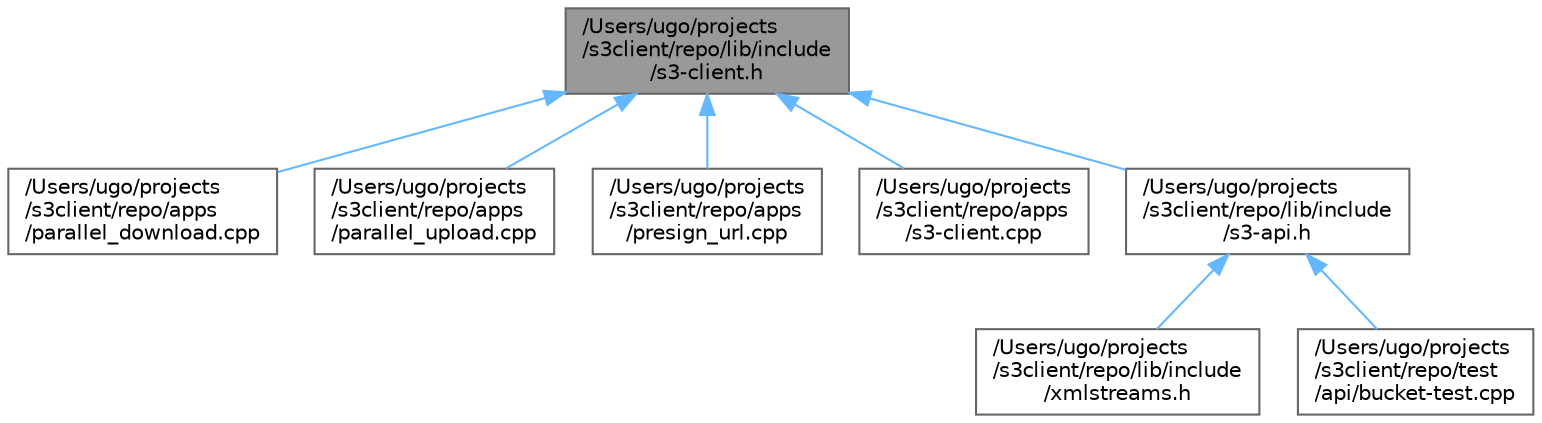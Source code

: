 digraph "/Users/ugo/projects/s3client/repo/lib/include/s3-client.h"
{
 // INTERACTIVE_SVG=YES
 // LATEX_PDF_SIZE
  bgcolor="transparent";
  edge [fontname=Helvetica,fontsize=10,labelfontname=Helvetica,labelfontsize=10];
  node [fontname=Helvetica,fontsize=10,shape=box,height=0.2,width=0.4];
  Node1 [id="Node000001",label="/Users/ugo/projects\l/s3client/repo/lib/include\l/s3-client.h",height=0.2,width=0.4,color="gray40", fillcolor="grey60", style="filled", fontcolor="black",tooltip="declaration of functions and data types for sending S3 requests, signing URLs and downloading and upl..."];
  Node1 -> Node2 [id="edge1_Node000001_Node000002",dir="back",color="steelblue1",style="solid",tooltip=" "];
  Node2 [id="Node000002",label="/Users/ugo/projects\l/s3client/repo/apps\l/parallel_download.cpp",height=0.2,width=0.4,color="grey40", fillcolor="white", style="filled",URL="$parallel__download_8cpp.html",tooltip="Parallel object download download from S3 service."];
  Node1 -> Node3 [id="edge2_Node000001_Node000003",dir="back",color="steelblue1",style="solid",tooltip=" "];
  Node3 [id="Node000003",label="/Users/ugo/projects\l/s3client/repo/apps\l/parallel_upload.cpp",height=0.2,width=0.4,color="grey40", fillcolor="white", style="filled",URL="$parallel__upload_8cpp.html",tooltip="Parallel upload to S3 service."];
  Node1 -> Node4 [id="edge3_Node000001_Node000004",dir="back",color="steelblue1",style="solid",tooltip=" "];
  Node4 [id="Node000004",label="/Users/ugo/projects\l/s3client/repo/apps\l/presign_url.cpp",height=0.2,width=0.4,color="grey40", fillcolor="white", style="filled",URL="$presign__url_8cpp.html",tooltip="Presign URL."];
  Node1 -> Node5 [id="edge4_Node000001_Node000005",dir="back",color="steelblue1",style="solid",tooltip=" "];
  Node5 [id="Node000005",label="/Users/ugo/projects\l/s3client/repo/apps\l/s3-client.cpp",height=0.2,width=0.4,color="grey40", fillcolor="white", style="filled",URL="$apps_2s3-client_8cpp.html",tooltip="Send S3v4-signed requests to S3 andpoint and print raw responses."];
  Node1 -> Node6 [id="edge5_Node000001_Node000006",dir="back",color="steelblue1",style="solid",tooltip=" "];
  Node6 [id="Node000006",label="/Users/ugo/projects\l/s3client/repo/lib/include\l/s3-api.h",height=0.2,width=0.4,color="grey40", fillcolor="white", style="filled",URL="$s3-api_8h.html",tooltip="declarations of S3Api class."];
  Node6 -> Node7 [id="edge6_Node000006_Node000007",dir="back",color="steelblue1",style="solid",tooltip=" "];
  Node7 [id="Node000007",label="/Users/ugo/projects\l/s3client/repo/lib/include\l/xmlstreams.h",height=0.2,width=0.4,color="grey40", fillcolor="white", style="filled",URL="$xmlstreams_8h.html",tooltip="xml parser and generator."];
  Node6 -> Node8 [id="edge7_Node000006_Node000008",dir="back",color="steelblue1",style="solid",tooltip=" "];
  Node8 [id="Node000008",label="/Users/ugo/projects\l/s3client/repo/test\l/api/bucket-test.cpp",height=0.2,width=0.4,color="grey40", fillcolor="white", style="filled",URL="$bucket-test_8cpp.html",tooltip="bucket tests"];
}
